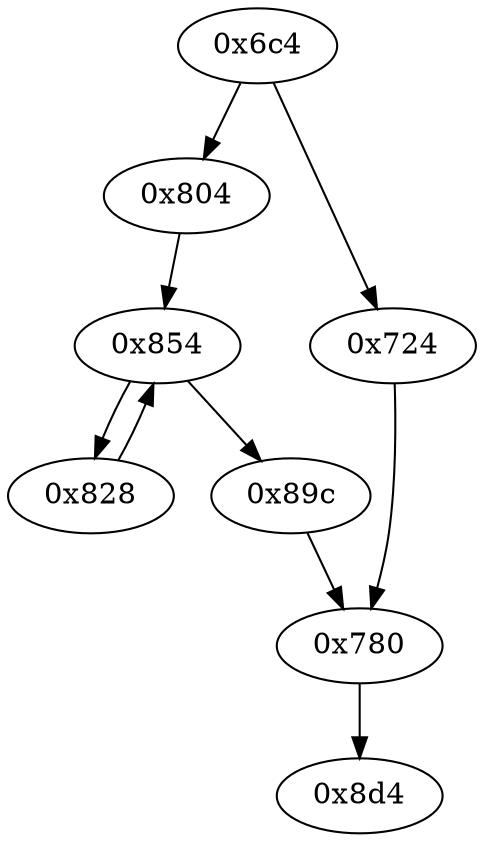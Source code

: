 strict digraph "" {
	"0x804"	 [opcode="[u'bl', u'bl', u'ldr', u'mov', u'mov', u'ldr', u'ldrb', u'mov', u'b']"];
	"0x854"	 [opcode="[u'str', u'str', u'str', u'ldr', u'ldr', u'ldr', u'cmp', u'mov']"];
	"0x804" -> "0x854";
	"0x780"	 [opcode="[u'str', u'mov']"];
	"0x8d4"	 [opcode="[u'ldr', u'ldr', u'ldr', u'ldr', u'ldr', u'sub', u'sub', u'pop']"];
	"0x780" -> "0x8d4";
	"0x828"	 [opcode="[u'ldr', u'ldr', u'add', u'ldr', u'ldr', u'sub', u'add', u'add', u'ldr']"];
	"0x828" -> "0x854";
	"0x724"	 [opcode="[u'ldr', u'mov']"];
	"0x724" -> "0x780";
	"0x89c"	 [opcode="[u'ldr', u'ldr', u'bl', u'ldr', u'ldr', u'ldr', u'mov', u'mvn', u'add', u'b']"];
	"0x89c" -> "0x780";
	"0x854" -> "0x828";
	"0x854" -> "0x89c";
	"0x6c4"	 [opcode="[u'push', u'add', u'sub', u'str', u'ldr', u'cmp', u'ldr', u'ldr', u'mvn', u'add', u'ldr', u'ldr', u'str', u'ldr', u'ldr', u'ldr', \
u'ldr', u'ldr', u'ldr', u'mov', u'ldr', u'add', u'str', u'b']"];
	"0x6c4" -> "0x804";
	"0x6c4" -> "0x724";
}
